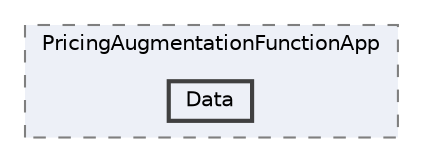 digraph "C:/Users/LukeMabie/documents/Development/PricingAugmentationFunctionApp/PricingAugmentationFunctionApp/Data"
{
 // LATEX_PDF_SIZE
  bgcolor="transparent";
  edge [fontname=Helvetica,fontsize=10,labelfontname=Helvetica,labelfontsize=10];
  node [fontname=Helvetica,fontsize=10,shape=box,height=0.2,width=0.4];
  compound=true
  subgraph clusterdir_3e0157b8571d8f3171ba85252f927cb0 {
    graph [ bgcolor="#edf0f7", pencolor="grey50", label="PricingAugmentationFunctionApp", fontname=Helvetica,fontsize=10 style="filled,dashed", URL="dir_3e0157b8571d8f3171ba85252f927cb0.html",tooltip=""]
  dir_3502d49c37a6bcdbeed1615fadd34d85 [label="Data", fillcolor="#edf0f7", color="grey25", style="filled,bold", URL="dir_3502d49c37a6bcdbeed1615fadd34d85.html",tooltip=""];
  }
}
